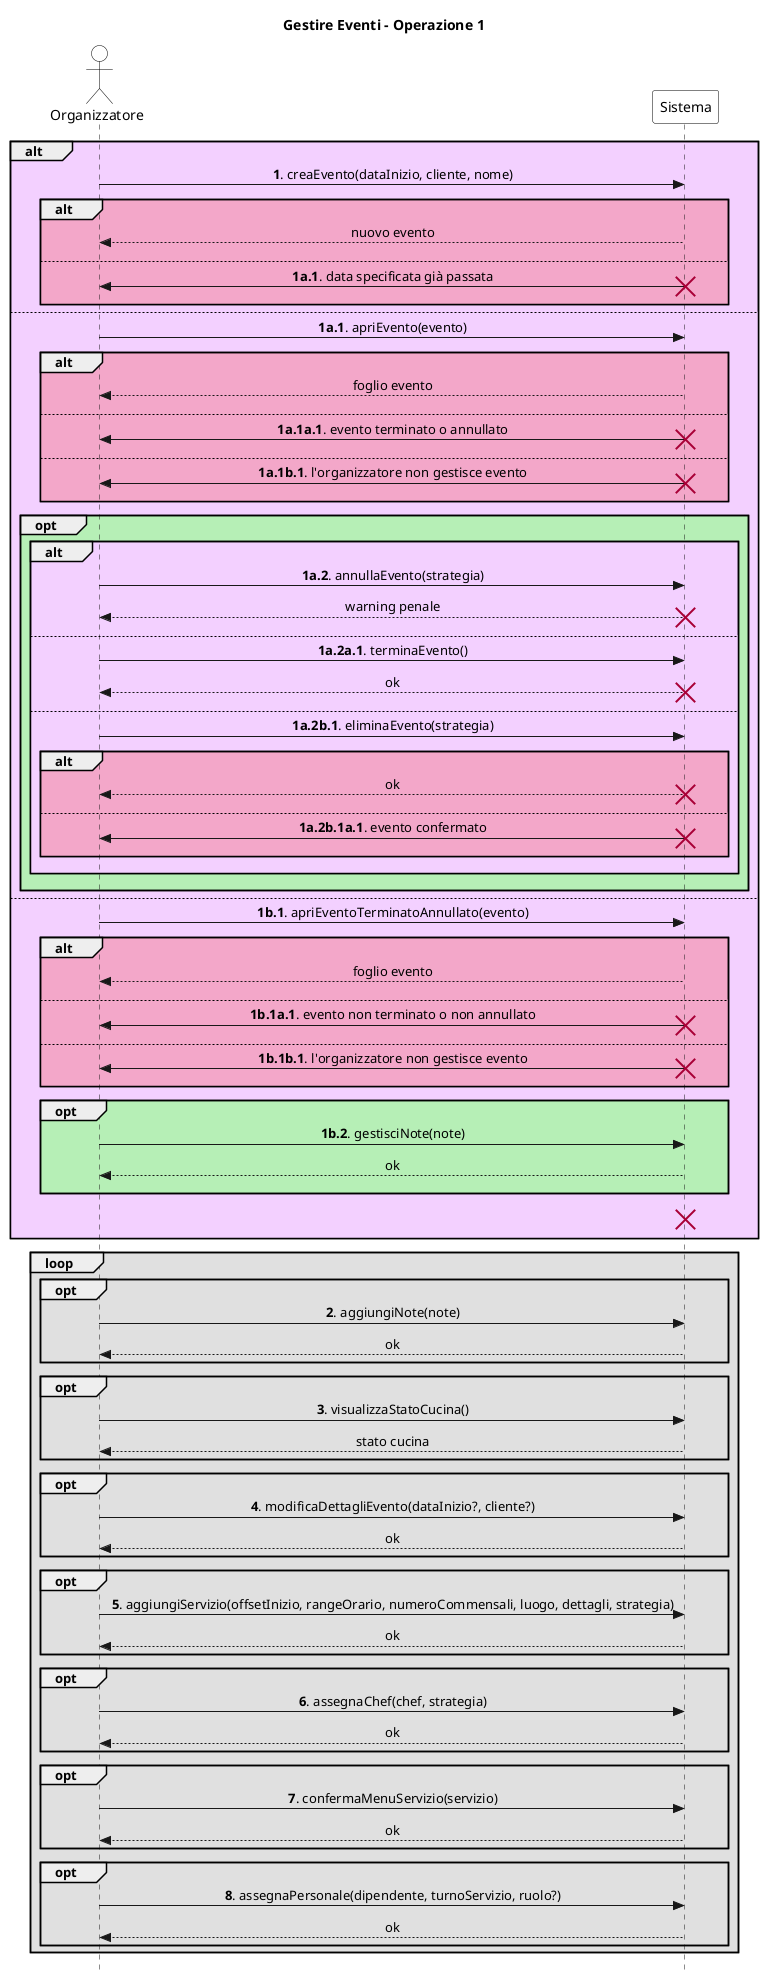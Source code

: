 @startuml
skinparam Style strictuml
skinparam SequenceMessageAlign center

skinparam sequence {
    ActorBorderColor Black
    ActorBackgroundColor White
    ParticipantBorderColor Black
    ParticipantBackgroundColor White
}

actor "Organizzatore" as org
participant Sistema

title Gestire Eventi - Operazione 1

alt #f3d0ff
    org -> Sistema: **1**. creaEvento(dataInizio, cliente, nome)
    alt #f3a7c9
        return nuovo evento
        ||10||
    else
        org <- Sistema: **1a.1**. data specificata già passata
        destroy Sistema
        ||10||
    end
else
    org -> Sistema: **1a.1**. apriEvento(evento)
    alt #f3a7c9
        return foglio evento
        ||10||
    else
        org <- Sistema: **1a.1a.1**. evento terminato o annullato
        destroy Sistema
        ||10||
    else
        org <- Sistema: **1a.1b.1**. l'organizzatore non gestisce evento
        destroy Sistema
        ||10||
    end

    opt #b6efb6
        alt #f3d0ff
            org -> Sistema: **1a.2**. annullaEvento(strategia)
            return warning penale
            destroy Sistema
            ||10||
        else
            org -> Sistema: **1a.2a.1**. terminaEvento()
            return ok
            destroy Sistema
            ||10||
        else
            org -> Sistema: **1a.2b.1**. eliminaEvento(strategia)
            alt #f3a7c9
                return ok
                destroy Sistema
                ||10||
            else
               org <- Sistema: **1a.2b.1a.1**. evento confermato
               destroy Sistema
               ||10||
            end
            ||10||
        end
        ' non abbiamo modo di modificare il colore della X
        ||10||
    end
else
    org -> Sistema: **1b.1**. apriEventoTerminatoAnnullato(evento)
    alt #f3a7c9
        return foglio evento
        ||10||
    else
        org <- Sistema: **1b.1a.1**. evento non terminato o non annullato
        destroy Sistema
        ||10||
    else
        org <- Sistema: **1b.1b.1**. l'organizzatore non gestisce evento
        destroy Sistema
        ||10||
    end

    opt #b6efb6
        org -> Sistema: **1b.2**. gestisciNote(note)
        return ok
        ||10||
    end

    ||10||
    destroy Sistema
'    note over org, Sistema #fff: Il caso d'uso termina.
    ||10||
end

loop #e0e0e0
    opt #e0e0e0
        org -> Sistema: **2**. aggiungiNote(note)
        return ok
    end

    opt #e0e0e0
        org -> Sistema: **3**. visualizzaStatoCucina()
        return stato cucina
    end

    opt #e0e0e0
        org -> Sistema: **4**. modificaDettagliEvento(dataInizio?, cliente?)
        return ok
    end

    opt #e0e0e0
        org -> Sistema: **5**. aggiungiServizio(offsetInizio, rangeOrario, numeroCommensali, luogo, dettagli, strategia)
        return ok
    end

    opt #e0e0e0
        org -> Sistema: **6**. assegnaChef(chef, strategia)
        return ok
    end

    opt #e0e0e0
        org -> Sistema: **7**. confermaMenuServizio(servizio)
        return ok
    end

    opt #e0e0e0
        org -> Sistema: **8**. assegnaPersonale(dipendente, turnoServizio, ruolo?)
        return ok
    end
end
@enduml